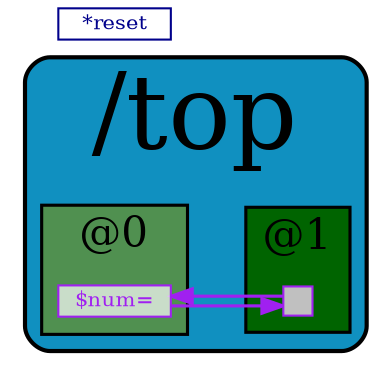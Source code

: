 // Generated by SandPiper(TM) 1.9-2018/02/11-beta from Redwood EDA.
// (Installed here: /home/devel/SandPiper_1.9-2018_02_11-beta_distro.)
// Redwood EDA does not claim intellectual property rights to this file and provides no warranty regarding its correctness or quality.


// Transaction Flow Graph:

strict digraph "top.tlv" {
   graph [layout = dot, rankdir = "LR", outputorder = edgesfirst, splines = ortho];
   node [layer = 4, shape = star, height = 0.02, style = filled, fontsize = 10, fontcolor = "purple", color = "purple", fillcolor = "#ffffffb0", penwidth = 1.0, margin = "0.03,0.03"];
   edge [layer = 3, weight = 4, penwidth = 1.5, color = "purple", fontcolor = "#00D000", labelfontcolor = "purple"];
   subgraph "cluster." {
      fillcolor = "#1090c0"
      style = "filled,rounded"
      penwidth = 2.0
      fontsize = 50
      tooltip = "/top"
      id = "id0{logical_entity=#Q##Q#}"
      label = "/top"
      subgraph "cluster.stage0" {
         "$num@0" [fillcolor = "#ffffffb0", shape = box, label = "$num=", id = "id1{logical_entity=#Q#$num#Q#}", tooltip = "$num[15:0] = *reset ? 0             // 0 if reset
                       : >>1$num + 1;"];
      }
      subgraph "cluster.stage1" {
         "$num@1" [label = "", shape = box, fixedsize = true, width = 0.2, height = 0.2, penwidth = 1.0, shape = box, fillcolor = grey];
      }
      subgraph "cluster.stage0" {
         style = "filled"
         fontsize = 20
         penwidth = 1.5
         label = "@0"
         id = "id4{logical_entity=#Q#|none@0#Q#}"
         tooltip = "@0"
         fillcolor = "#509050"
      }
      subgraph "cluster.stage1" {
         style = "filled"
         fontsize = 20
         penwidth = 1.5
         label = "@1"
         id = "id5{logical_entity=#Q#|none@2#Q#}"
         tooltip = "@1"
         fillcolor = "darkgreen"
      }
      subgraph "cluster.|none" {
         fillcolor = "orange"
         style = "filled,rounded"
         penwidth = 2.5
         fontsize = 50
         tooltip = "|none"
         id = "id6{logical_entity=#Q#|none#Q#}"
         label = "|none"
      }
   }

"*reset" [shape = box, color = "#00008b", fontcolor = "#00008b", fillcolor = white];

"$num@0" -> "$num@1" [id = "id2{logical_entity=#Q#$num#Q#}", weight = 10]
"$num@1" -> "$num@0" [id = "id3{logical_entity=#Q#$num#Q#}", weight = 1, tooltip = "$num>>1"]
}